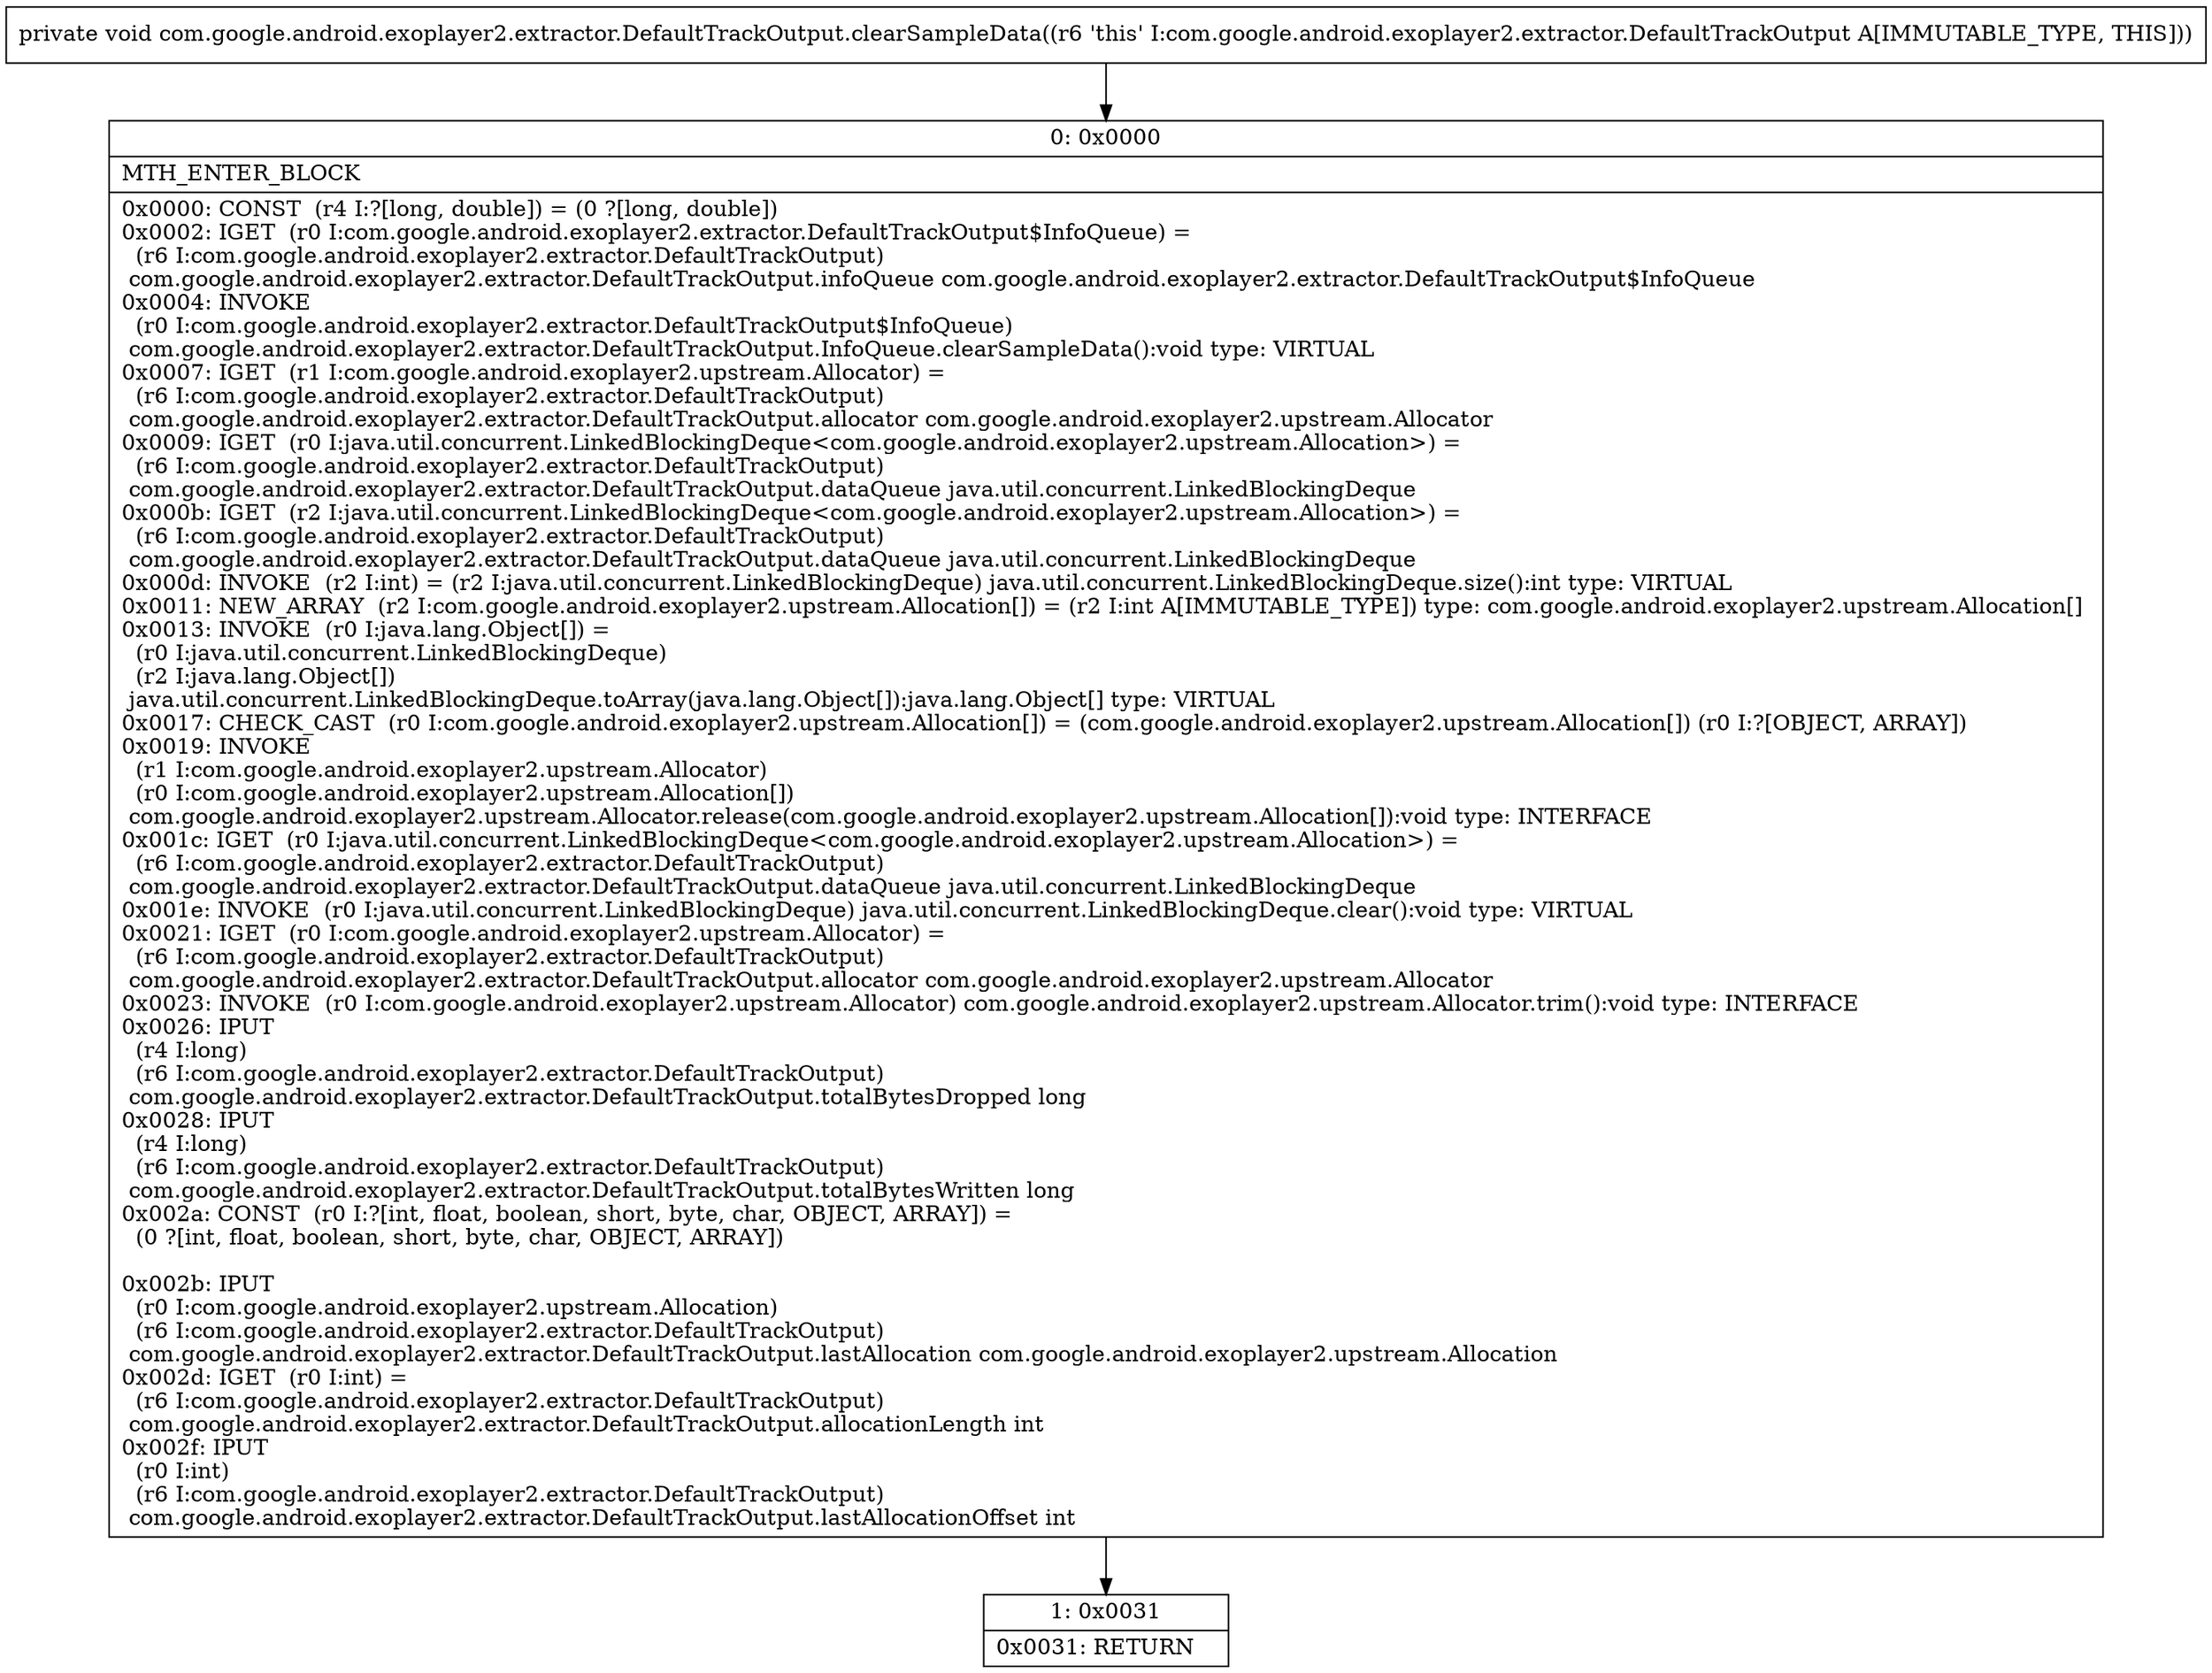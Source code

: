 digraph "CFG forcom.google.android.exoplayer2.extractor.DefaultTrackOutput.clearSampleData()V" {
Node_0 [shape=record,label="{0\:\ 0x0000|MTH_ENTER_BLOCK\l|0x0000: CONST  (r4 I:?[long, double]) = (0 ?[long, double]) \l0x0002: IGET  (r0 I:com.google.android.exoplayer2.extractor.DefaultTrackOutput$InfoQueue) = \l  (r6 I:com.google.android.exoplayer2.extractor.DefaultTrackOutput)\l com.google.android.exoplayer2.extractor.DefaultTrackOutput.infoQueue com.google.android.exoplayer2.extractor.DefaultTrackOutput$InfoQueue \l0x0004: INVOKE  \l  (r0 I:com.google.android.exoplayer2.extractor.DefaultTrackOutput$InfoQueue)\l com.google.android.exoplayer2.extractor.DefaultTrackOutput.InfoQueue.clearSampleData():void type: VIRTUAL \l0x0007: IGET  (r1 I:com.google.android.exoplayer2.upstream.Allocator) = \l  (r6 I:com.google.android.exoplayer2.extractor.DefaultTrackOutput)\l com.google.android.exoplayer2.extractor.DefaultTrackOutput.allocator com.google.android.exoplayer2.upstream.Allocator \l0x0009: IGET  (r0 I:java.util.concurrent.LinkedBlockingDeque\<com.google.android.exoplayer2.upstream.Allocation\>) = \l  (r6 I:com.google.android.exoplayer2.extractor.DefaultTrackOutput)\l com.google.android.exoplayer2.extractor.DefaultTrackOutput.dataQueue java.util.concurrent.LinkedBlockingDeque \l0x000b: IGET  (r2 I:java.util.concurrent.LinkedBlockingDeque\<com.google.android.exoplayer2.upstream.Allocation\>) = \l  (r6 I:com.google.android.exoplayer2.extractor.DefaultTrackOutput)\l com.google.android.exoplayer2.extractor.DefaultTrackOutput.dataQueue java.util.concurrent.LinkedBlockingDeque \l0x000d: INVOKE  (r2 I:int) = (r2 I:java.util.concurrent.LinkedBlockingDeque) java.util.concurrent.LinkedBlockingDeque.size():int type: VIRTUAL \l0x0011: NEW_ARRAY  (r2 I:com.google.android.exoplayer2.upstream.Allocation[]) = (r2 I:int A[IMMUTABLE_TYPE]) type: com.google.android.exoplayer2.upstream.Allocation[] \l0x0013: INVOKE  (r0 I:java.lang.Object[]) = \l  (r0 I:java.util.concurrent.LinkedBlockingDeque)\l  (r2 I:java.lang.Object[])\l java.util.concurrent.LinkedBlockingDeque.toArray(java.lang.Object[]):java.lang.Object[] type: VIRTUAL \l0x0017: CHECK_CAST  (r0 I:com.google.android.exoplayer2.upstream.Allocation[]) = (com.google.android.exoplayer2.upstream.Allocation[]) (r0 I:?[OBJECT, ARRAY]) \l0x0019: INVOKE  \l  (r1 I:com.google.android.exoplayer2.upstream.Allocator)\l  (r0 I:com.google.android.exoplayer2.upstream.Allocation[])\l com.google.android.exoplayer2.upstream.Allocator.release(com.google.android.exoplayer2.upstream.Allocation[]):void type: INTERFACE \l0x001c: IGET  (r0 I:java.util.concurrent.LinkedBlockingDeque\<com.google.android.exoplayer2.upstream.Allocation\>) = \l  (r6 I:com.google.android.exoplayer2.extractor.DefaultTrackOutput)\l com.google.android.exoplayer2.extractor.DefaultTrackOutput.dataQueue java.util.concurrent.LinkedBlockingDeque \l0x001e: INVOKE  (r0 I:java.util.concurrent.LinkedBlockingDeque) java.util.concurrent.LinkedBlockingDeque.clear():void type: VIRTUAL \l0x0021: IGET  (r0 I:com.google.android.exoplayer2.upstream.Allocator) = \l  (r6 I:com.google.android.exoplayer2.extractor.DefaultTrackOutput)\l com.google.android.exoplayer2.extractor.DefaultTrackOutput.allocator com.google.android.exoplayer2.upstream.Allocator \l0x0023: INVOKE  (r0 I:com.google.android.exoplayer2.upstream.Allocator) com.google.android.exoplayer2.upstream.Allocator.trim():void type: INTERFACE \l0x0026: IPUT  \l  (r4 I:long)\l  (r6 I:com.google.android.exoplayer2.extractor.DefaultTrackOutput)\l com.google.android.exoplayer2.extractor.DefaultTrackOutput.totalBytesDropped long \l0x0028: IPUT  \l  (r4 I:long)\l  (r6 I:com.google.android.exoplayer2.extractor.DefaultTrackOutput)\l com.google.android.exoplayer2.extractor.DefaultTrackOutput.totalBytesWritten long \l0x002a: CONST  (r0 I:?[int, float, boolean, short, byte, char, OBJECT, ARRAY]) = \l  (0 ?[int, float, boolean, short, byte, char, OBJECT, ARRAY])\l \l0x002b: IPUT  \l  (r0 I:com.google.android.exoplayer2.upstream.Allocation)\l  (r6 I:com.google.android.exoplayer2.extractor.DefaultTrackOutput)\l com.google.android.exoplayer2.extractor.DefaultTrackOutput.lastAllocation com.google.android.exoplayer2.upstream.Allocation \l0x002d: IGET  (r0 I:int) = \l  (r6 I:com.google.android.exoplayer2.extractor.DefaultTrackOutput)\l com.google.android.exoplayer2.extractor.DefaultTrackOutput.allocationLength int \l0x002f: IPUT  \l  (r0 I:int)\l  (r6 I:com.google.android.exoplayer2.extractor.DefaultTrackOutput)\l com.google.android.exoplayer2.extractor.DefaultTrackOutput.lastAllocationOffset int \l}"];
Node_1 [shape=record,label="{1\:\ 0x0031|0x0031: RETURN   \l}"];
MethodNode[shape=record,label="{private void com.google.android.exoplayer2.extractor.DefaultTrackOutput.clearSampleData((r6 'this' I:com.google.android.exoplayer2.extractor.DefaultTrackOutput A[IMMUTABLE_TYPE, THIS])) }"];
MethodNode -> Node_0;
Node_0 -> Node_1;
}

